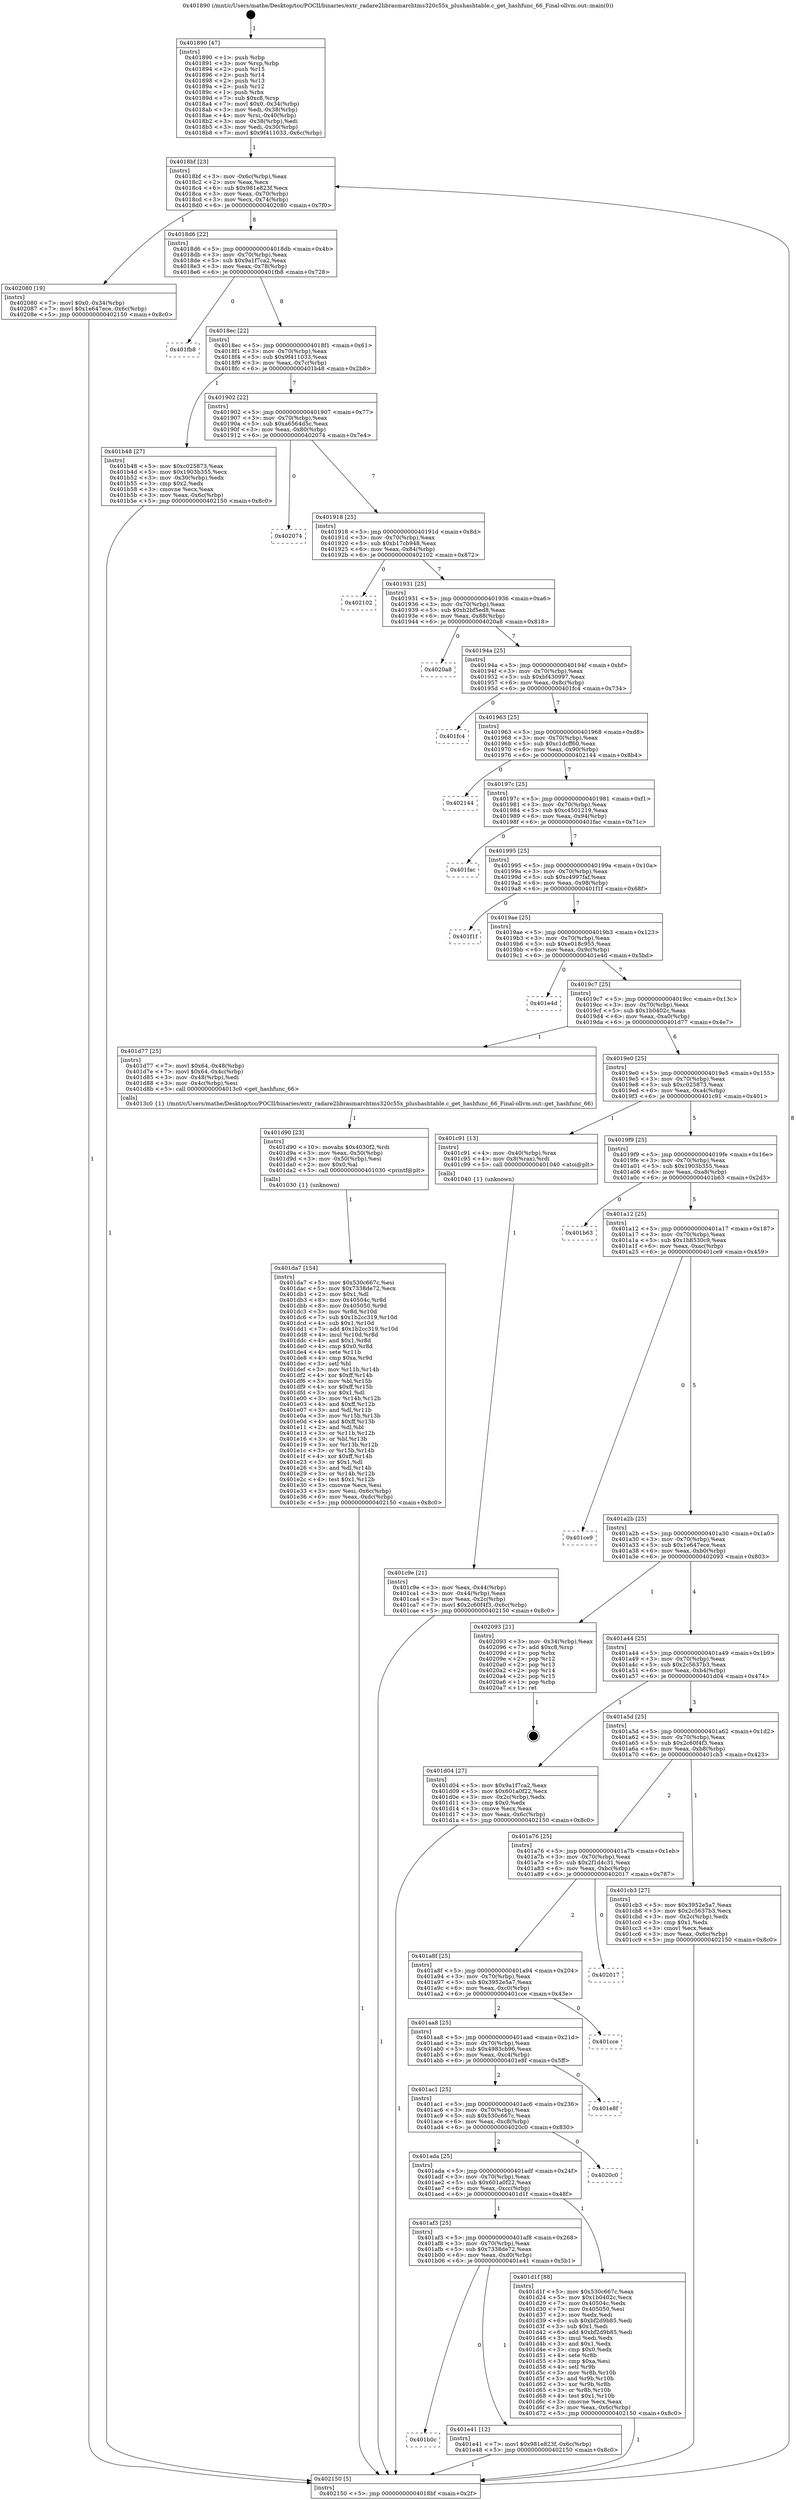 digraph "0x401890" {
  label = "0x401890 (/mnt/c/Users/mathe/Desktop/tcc/POCII/binaries/extr_radare2librasmarchtms320c55x_plushashtable.c_get_hashfunc_66_Final-ollvm.out::main(0))"
  labelloc = "t"
  node[shape=record]

  Entry [label="",width=0.3,height=0.3,shape=circle,fillcolor=black,style=filled]
  "0x4018bf" [label="{
     0x4018bf [23]\l
     | [instrs]\l
     &nbsp;&nbsp;0x4018bf \<+3\>: mov -0x6c(%rbp),%eax\l
     &nbsp;&nbsp;0x4018c2 \<+2\>: mov %eax,%ecx\l
     &nbsp;&nbsp;0x4018c4 \<+6\>: sub $0x981e823f,%ecx\l
     &nbsp;&nbsp;0x4018ca \<+3\>: mov %eax,-0x70(%rbp)\l
     &nbsp;&nbsp;0x4018cd \<+3\>: mov %ecx,-0x74(%rbp)\l
     &nbsp;&nbsp;0x4018d0 \<+6\>: je 0000000000402080 \<main+0x7f0\>\l
  }"]
  "0x402080" [label="{
     0x402080 [19]\l
     | [instrs]\l
     &nbsp;&nbsp;0x402080 \<+7\>: movl $0x0,-0x34(%rbp)\l
     &nbsp;&nbsp;0x402087 \<+7\>: movl $0x1e647ece,-0x6c(%rbp)\l
     &nbsp;&nbsp;0x40208e \<+5\>: jmp 0000000000402150 \<main+0x8c0\>\l
  }"]
  "0x4018d6" [label="{
     0x4018d6 [22]\l
     | [instrs]\l
     &nbsp;&nbsp;0x4018d6 \<+5\>: jmp 00000000004018db \<main+0x4b\>\l
     &nbsp;&nbsp;0x4018db \<+3\>: mov -0x70(%rbp),%eax\l
     &nbsp;&nbsp;0x4018de \<+5\>: sub $0x9a1f7ca2,%eax\l
     &nbsp;&nbsp;0x4018e3 \<+3\>: mov %eax,-0x78(%rbp)\l
     &nbsp;&nbsp;0x4018e6 \<+6\>: je 0000000000401fb8 \<main+0x728\>\l
  }"]
  Exit [label="",width=0.3,height=0.3,shape=circle,fillcolor=black,style=filled,peripheries=2]
  "0x401fb8" [label="{
     0x401fb8\l
  }", style=dashed]
  "0x4018ec" [label="{
     0x4018ec [22]\l
     | [instrs]\l
     &nbsp;&nbsp;0x4018ec \<+5\>: jmp 00000000004018f1 \<main+0x61\>\l
     &nbsp;&nbsp;0x4018f1 \<+3\>: mov -0x70(%rbp),%eax\l
     &nbsp;&nbsp;0x4018f4 \<+5\>: sub $0x9f411033,%eax\l
     &nbsp;&nbsp;0x4018f9 \<+3\>: mov %eax,-0x7c(%rbp)\l
     &nbsp;&nbsp;0x4018fc \<+6\>: je 0000000000401b48 \<main+0x2b8\>\l
  }"]
  "0x401b0c" [label="{
     0x401b0c\l
  }", style=dashed]
  "0x401b48" [label="{
     0x401b48 [27]\l
     | [instrs]\l
     &nbsp;&nbsp;0x401b48 \<+5\>: mov $0xc025873,%eax\l
     &nbsp;&nbsp;0x401b4d \<+5\>: mov $0x1903b355,%ecx\l
     &nbsp;&nbsp;0x401b52 \<+3\>: mov -0x30(%rbp),%edx\l
     &nbsp;&nbsp;0x401b55 \<+3\>: cmp $0x2,%edx\l
     &nbsp;&nbsp;0x401b58 \<+3\>: cmovne %ecx,%eax\l
     &nbsp;&nbsp;0x401b5b \<+3\>: mov %eax,-0x6c(%rbp)\l
     &nbsp;&nbsp;0x401b5e \<+5\>: jmp 0000000000402150 \<main+0x8c0\>\l
  }"]
  "0x401902" [label="{
     0x401902 [22]\l
     | [instrs]\l
     &nbsp;&nbsp;0x401902 \<+5\>: jmp 0000000000401907 \<main+0x77\>\l
     &nbsp;&nbsp;0x401907 \<+3\>: mov -0x70(%rbp),%eax\l
     &nbsp;&nbsp;0x40190a \<+5\>: sub $0xa6564d5c,%eax\l
     &nbsp;&nbsp;0x40190f \<+3\>: mov %eax,-0x80(%rbp)\l
     &nbsp;&nbsp;0x401912 \<+6\>: je 0000000000402074 \<main+0x7e4\>\l
  }"]
  "0x402150" [label="{
     0x402150 [5]\l
     | [instrs]\l
     &nbsp;&nbsp;0x402150 \<+5\>: jmp 00000000004018bf \<main+0x2f\>\l
  }"]
  "0x401890" [label="{
     0x401890 [47]\l
     | [instrs]\l
     &nbsp;&nbsp;0x401890 \<+1\>: push %rbp\l
     &nbsp;&nbsp;0x401891 \<+3\>: mov %rsp,%rbp\l
     &nbsp;&nbsp;0x401894 \<+2\>: push %r15\l
     &nbsp;&nbsp;0x401896 \<+2\>: push %r14\l
     &nbsp;&nbsp;0x401898 \<+2\>: push %r13\l
     &nbsp;&nbsp;0x40189a \<+2\>: push %r12\l
     &nbsp;&nbsp;0x40189c \<+1\>: push %rbx\l
     &nbsp;&nbsp;0x40189d \<+7\>: sub $0xc8,%rsp\l
     &nbsp;&nbsp;0x4018a4 \<+7\>: movl $0x0,-0x34(%rbp)\l
     &nbsp;&nbsp;0x4018ab \<+3\>: mov %edi,-0x38(%rbp)\l
     &nbsp;&nbsp;0x4018ae \<+4\>: mov %rsi,-0x40(%rbp)\l
     &nbsp;&nbsp;0x4018b2 \<+3\>: mov -0x38(%rbp),%edi\l
     &nbsp;&nbsp;0x4018b5 \<+3\>: mov %edi,-0x30(%rbp)\l
     &nbsp;&nbsp;0x4018b8 \<+7\>: movl $0x9f411033,-0x6c(%rbp)\l
  }"]
  "0x401e41" [label="{
     0x401e41 [12]\l
     | [instrs]\l
     &nbsp;&nbsp;0x401e41 \<+7\>: movl $0x981e823f,-0x6c(%rbp)\l
     &nbsp;&nbsp;0x401e48 \<+5\>: jmp 0000000000402150 \<main+0x8c0\>\l
  }"]
  "0x402074" [label="{
     0x402074\l
  }", style=dashed]
  "0x401918" [label="{
     0x401918 [25]\l
     | [instrs]\l
     &nbsp;&nbsp;0x401918 \<+5\>: jmp 000000000040191d \<main+0x8d\>\l
     &nbsp;&nbsp;0x40191d \<+3\>: mov -0x70(%rbp),%eax\l
     &nbsp;&nbsp;0x401920 \<+5\>: sub $0xb17cb948,%eax\l
     &nbsp;&nbsp;0x401925 \<+6\>: mov %eax,-0x84(%rbp)\l
     &nbsp;&nbsp;0x40192b \<+6\>: je 0000000000402102 \<main+0x872\>\l
  }"]
  "0x401da7" [label="{
     0x401da7 [154]\l
     | [instrs]\l
     &nbsp;&nbsp;0x401da7 \<+5\>: mov $0x530c667c,%esi\l
     &nbsp;&nbsp;0x401dac \<+5\>: mov $0x7338de72,%ecx\l
     &nbsp;&nbsp;0x401db1 \<+2\>: mov $0x1,%dl\l
     &nbsp;&nbsp;0x401db3 \<+8\>: mov 0x40504c,%r8d\l
     &nbsp;&nbsp;0x401dbb \<+8\>: mov 0x405050,%r9d\l
     &nbsp;&nbsp;0x401dc3 \<+3\>: mov %r8d,%r10d\l
     &nbsp;&nbsp;0x401dc6 \<+7\>: sub $0x1b2cc319,%r10d\l
     &nbsp;&nbsp;0x401dcd \<+4\>: sub $0x1,%r10d\l
     &nbsp;&nbsp;0x401dd1 \<+7\>: add $0x1b2cc319,%r10d\l
     &nbsp;&nbsp;0x401dd8 \<+4\>: imul %r10d,%r8d\l
     &nbsp;&nbsp;0x401ddc \<+4\>: and $0x1,%r8d\l
     &nbsp;&nbsp;0x401de0 \<+4\>: cmp $0x0,%r8d\l
     &nbsp;&nbsp;0x401de4 \<+4\>: sete %r11b\l
     &nbsp;&nbsp;0x401de8 \<+4\>: cmp $0xa,%r9d\l
     &nbsp;&nbsp;0x401dec \<+3\>: setl %bl\l
     &nbsp;&nbsp;0x401def \<+3\>: mov %r11b,%r14b\l
     &nbsp;&nbsp;0x401df2 \<+4\>: xor $0xff,%r14b\l
     &nbsp;&nbsp;0x401df6 \<+3\>: mov %bl,%r15b\l
     &nbsp;&nbsp;0x401df9 \<+4\>: xor $0xff,%r15b\l
     &nbsp;&nbsp;0x401dfd \<+3\>: xor $0x1,%dl\l
     &nbsp;&nbsp;0x401e00 \<+3\>: mov %r14b,%r12b\l
     &nbsp;&nbsp;0x401e03 \<+4\>: and $0xff,%r12b\l
     &nbsp;&nbsp;0x401e07 \<+3\>: and %dl,%r11b\l
     &nbsp;&nbsp;0x401e0a \<+3\>: mov %r15b,%r13b\l
     &nbsp;&nbsp;0x401e0d \<+4\>: and $0xff,%r13b\l
     &nbsp;&nbsp;0x401e11 \<+2\>: and %dl,%bl\l
     &nbsp;&nbsp;0x401e13 \<+3\>: or %r11b,%r12b\l
     &nbsp;&nbsp;0x401e16 \<+3\>: or %bl,%r13b\l
     &nbsp;&nbsp;0x401e19 \<+3\>: xor %r13b,%r12b\l
     &nbsp;&nbsp;0x401e1c \<+3\>: or %r15b,%r14b\l
     &nbsp;&nbsp;0x401e1f \<+4\>: xor $0xff,%r14b\l
     &nbsp;&nbsp;0x401e23 \<+3\>: or $0x1,%dl\l
     &nbsp;&nbsp;0x401e26 \<+3\>: and %dl,%r14b\l
     &nbsp;&nbsp;0x401e29 \<+3\>: or %r14b,%r12b\l
     &nbsp;&nbsp;0x401e2c \<+4\>: test $0x1,%r12b\l
     &nbsp;&nbsp;0x401e30 \<+3\>: cmovne %ecx,%esi\l
     &nbsp;&nbsp;0x401e33 \<+3\>: mov %esi,-0x6c(%rbp)\l
     &nbsp;&nbsp;0x401e36 \<+6\>: mov %eax,-0xdc(%rbp)\l
     &nbsp;&nbsp;0x401e3c \<+5\>: jmp 0000000000402150 \<main+0x8c0\>\l
  }"]
  "0x402102" [label="{
     0x402102\l
  }", style=dashed]
  "0x401931" [label="{
     0x401931 [25]\l
     | [instrs]\l
     &nbsp;&nbsp;0x401931 \<+5\>: jmp 0000000000401936 \<main+0xa6\>\l
     &nbsp;&nbsp;0x401936 \<+3\>: mov -0x70(%rbp),%eax\l
     &nbsp;&nbsp;0x401939 \<+5\>: sub $0xb2bf5ed8,%eax\l
     &nbsp;&nbsp;0x40193e \<+6\>: mov %eax,-0x88(%rbp)\l
     &nbsp;&nbsp;0x401944 \<+6\>: je 00000000004020a8 \<main+0x818\>\l
  }"]
  "0x401d90" [label="{
     0x401d90 [23]\l
     | [instrs]\l
     &nbsp;&nbsp;0x401d90 \<+10\>: movabs $0x4030f2,%rdi\l
     &nbsp;&nbsp;0x401d9a \<+3\>: mov %eax,-0x50(%rbp)\l
     &nbsp;&nbsp;0x401d9d \<+3\>: mov -0x50(%rbp),%esi\l
     &nbsp;&nbsp;0x401da0 \<+2\>: mov $0x0,%al\l
     &nbsp;&nbsp;0x401da2 \<+5\>: call 0000000000401030 \<printf@plt\>\l
     | [calls]\l
     &nbsp;&nbsp;0x401030 \{1\} (unknown)\l
  }"]
  "0x4020a8" [label="{
     0x4020a8\l
  }", style=dashed]
  "0x40194a" [label="{
     0x40194a [25]\l
     | [instrs]\l
     &nbsp;&nbsp;0x40194a \<+5\>: jmp 000000000040194f \<main+0xbf\>\l
     &nbsp;&nbsp;0x40194f \<+3\>: mov -0x70(%rbp),%eax\l
     &nbsp;&nbsp;0x401952 \<+5\>: sub $0xbf430997,%eax\l
     &nbsp;&nbsp;0x401957 \<+6\>: mov %eax,-0x8c(%rbp)\l
     &nbsp;&nbsp;0x40195d \<+6\>: je 0000000000401fc4 \<main+0x734\>\l
  }"]
  "0x401af3" [label="{
     0x401af3 [25]\l
     | [instrs]\l
     &nbsp;&nbsp;0x401af3 \<+5\>: jmp 0000000000401af8 \<main+0x268\>\l
     &nbsp;&nbsp;0x401af8 \<+3\>: mov -0x70(%rbp),%eax\l
     &nbsp;&nbsp;0x401afb \<+5\>: sub $0x7338de72,%eax\l
     &nbsp;&nbsp;0x401b00 \<+6\>: mov %eax,-0xd0(%rbp)\l
     &nbsp;&nbsp;0x401b06 \<+6\>: je 0000000000401e41 \<main+0x5b1\>\l
  }"]
  "0x401fc4" [label="{
     0x401fc4\l
  }", style=dashed]
  "0x401963" [label="{
     0x401963 [25]\l
     | [instrs]\l
     &nbsp;&nbsp;0x401963 \<+5\>: jmp 0000000000401968 \<main+0xd8\>\l
     &nbsp;&nbsp;0x401968 \<+3\>: mov -0x70(%rbp),%eax\l
     &nbsp;&nbsp;0x40196b \<+5\>: sub $0xc1dcff60,%eax\l
     &nbsp;&nbsp;0x401970 \<+6\>: mov %eax,-0x90(%rbp)\l
     &nbsp;&nbsp;0x401976 \<+6\>: je 0000000000402144 \<main+0x8b4\>\l
  }"]
  "0x401d1f" [label="{
     0x401d1f [88]\l
     | [instrs]\l
     &nbsp;&nbsp;0x401d1f \<+5\>: mov $0x530c667c,%eax\l
     &nbsp;&nbsp;0x401d24 \<+5\>: mov $0x1b0402c,%ecx\l
     &nbsp;&nbsp;0x401d29 \<+7\>: mov 0x40504c,%edx\l
     &nbsp;&nbsp;0x401d30 \<+7\>: mov 0x405050,%esi\l
     &nbsp;&nbsp;0x401d37 \<+2\>: mov %edx,%edi\l
     &nbsp;&nbsp;0x401d39 \<+6\>: sub $0xbf2d9b85,%edi\l
     &nbsp;&nbsp;0x401d3f \<+3\>: sub $0x1,%edi\l
     &nbsp;&nbsp;0x401d42 \<+6\>: add $0xbf2d9b85,%edi\l
     &nbsp;&nbsp;0x401d48 \<+3\>: imul %edi,%edx\l
     &nbsp;&nbsp;0x401d4b \<+3\>: and $0x1,%edx\l
     &nbsp;&nbsp;0x401d4e \<+3\>: cmp $0x0,%edx\l
     &nbsp;&nbsp;0x401d51 \<+4\>: sete %r8b\l
     &nbsp;&nbsp;0x401d55 \<+3\>: cmp $0xa,%esi\l
     &nbsp;&nbsp;0x401d58 \<+4\>: setl %r9b\l
     &nbsp;&nbsp;0x401d5c \<+3\>: mov %r8b,%r10b\l
     &nbsp;&nbsp;0x401d5f \<+3\>: and %r9b,%r10b\l
     &nbsp;&nbsp;0x401d62 \<+3\>: xor %r9b,%r8b\l
     &nbsp;&nbsp;0x401d65 \<+3\>: or %r8b,%r10b\l
     &nbsp;&nbsp;0x401d68 \<+4\>: test $0x1,%r10b\l
     &nbsp;&nbsp;0x401d6c \<+3\>: cmovne %ecx,%eax\l
     &nbsp;&nbsp;0x401d6f \<+3\>: mov %eax,-0x6c(%rbp)\l
     &nbsp;&nbsp;0x401d72 \<+5\>: jmp 0000000000402150 \<main+0x8c0\>\l
  }"]
  "0x402144" [label="{
     0x402144\l
  }", style=dashed]
  "0x40197c" [label="{
     0x40197c [25]\l
     | [instrs]\l
     &nbsp;&nbsp;0x40197c \<+5\>: jmp 0000000000401981 \<main+0xf1\>\l
     &nbsp;&nbsp;0x401981 \<+3\>: mov -0x70(%rbp),%eax\l
     &nbsp;&nbsp;0x401984 \<+5\>: sub $0xc4501219,%eax\l
     &nbsp;&nbsp;0x401989 \<+6\>: mov %eax,-0x94(%rbp)\l
     &nbsp;&nbsp;0x40198f \<+6\>: je 0000000000401fac \<main+0x71c\>\l
  }"]
  "0x401ada" [label="{
     0x401ada [25]\l
     | [instrs]\l
     &nbsp;&nbsp;0x401ada \<+5\>: jmp 0000000000401adf \<main+0x24f\>\l
     &nbsp;&nbsp;0x401adf \<+3\>: mov -0x70(%rbp),%eax\l
     &nbsp;&nbsp;0x401ae2 \<+5\>: sub $0x601a0f22,%eax\l
     &nbsp;&nbsp;0x401ae7 \<+6\>: mov %eax,-0xcc(%rbp)\l
     &nbsp;&nbsp;0x401aed \<+6\>: je 0000000000401d1f \<main+0x48f\>\l
  }"]
  "0x401fac" [label="{
     0x401fac\l
  }", style=dashed]
  "0x401995" [label="{
     0x401995 [25]\l
     | [instrs]\l
     &nbsp;&nbsp;0x401995 \<+5\>: jmp 000000000040199a \<main+0x10a\>\l
     &nbsp;&nbsp;0x40199a \<+3\>: mov -0x70(%rbp),%eax\l
     &nbsp;&nbsp;0x40199d \<+5\>: sub $0xc4997faf,%eax\l
     &nbsp;&nbsp;0x4019a2 \<+6\>: mov %eax,-0x98(%rbp)\l
     &nbsp;&nbsp;0x4019a8 \<+6\>: je 0000000000401f1f \<main+0x68f\>\l
  }"]
  "0x4020c0" [label="{
     0x4020c0\l
  }", style=dashed]
  "0x401f1f" [label="{
     0x401f1f\l
  }", style=dashed]
  "0x4019ae" [label="{
     0x4019ae [25]\l
     | [instrs]\l
     &nbsp;&nbsp;0x4019ae \<+5\>: jmp 00000000004019b3 \<main+0x123\>\l
     &nbsp;&nbsp;0x4019b3 \<+3\>: mov -0x70(%rbp),%eax\l
     &nbsp;&nbsp;0x4019b6 \<+5\>: sub $0xe018c955,%eax\l
     &nbsp;&nbsp;0x4019bb \<+6\>: mov %eax,-0x9c(%rbp)\l
     &nbsp;&nbsp;0x4019c1 \<+6\>: je 0000000000401e4d \<main+0x5bd\>\l
  }"]
  "0x401ac1" [label="{
     0x401ac1 [25]\l
     | [instrs]\l
     &nbsp;&nbsp;0x401ac1 \<+5\>: jmp 0000000000401ac6 \<main+0x236\>\l
     &nbsp;&nbsp;0x401ac6 \<+3\>: mov -0x70(%rbp),%eax\l
     &nbsp;&nbsp;0x401ac9 \<+5\>: sub $0x530c667c,%eax\l
     &nbsp;&nbsp;0x401ace \<+6\>: mov %eax,-0xc8(%rbp)\l
     &nbsp;&nbsp;0x401ad4 \<+6\>: je 00000000004020c0 \<main+0x830\>\l
  }"]
  "0x401e4d" [label="{
     0x401e4d\l
  }", style=dashed]
  "0x4019c7" [label="{
     0x4019c7 [25]\l
     | [instrs]\l
     &nbsp;&nbsp;0x4019c7 \<+5\>: jmp 00000000004019cc \<main+0x13c\>\l
     &nbsp;&nbsp;0x4019cc \<+3\>: mov -0x70(%rbp),%eax\l
     &nbsp;&nbsp;0x4019cf \<+5\>: sub $0x1b0402c,%eax\l
     &nbsp;&nbsp;0x4019d4 \<+6\>: mov %eax,-0xa0(%rbp)\l
     &nbsp;&nbsp;0x4019da \<+6\>: je 0000000000401d77 \<main+0x4e7\>\l
  }"]
  "0x401e8f" [label="{
     0x401e8f\l
  }", style=dashed]
  "0x401d77" [label="{
     0x401d77 [25]\l
     | [instrs]\l
     &nbsp;&nbsp;0x401d77 \<+7\>: movl $0x64,-0x48(%rbp)\l
     &nbsp;&nbsp;0x401d7e \<+7\>: movl $0x64,-0x4c(%rbp)\l
     &nbsp;&nbsp;0x401d85 \<+3\>: mov -0x48(%rbp),%edi\l
     &nbsp;&nbsp;0x401d88 \<+3\>: mov -0x4c(%rbp),%esi\l
     &nbsp;&nbsp;0x401d8b \<+5\>: call 00000000004013c0 \<get_hashfunc_66\>\l
     | [calls]\l
     &nbsp;&nbsp;0x4013c0 \{1\} (/mnt/c/Users/mathe/Desktop/tcc/POCII/binaries/extr_radare2librasmarchtms320c55x_plushashtable.c_get_hashfunc_66_Final-ollvm.out::get_hashfunc_66)\l
  }"]
  "0x4019e0" [label="{
     0x4019e0 [25]\l
     | [instrs]\l
     &nbsp;&nbsp;0x4019e0 \<+5\>: jmp 00000000004019e5 \<main+0x155\>\l
     &nbsp;&nbsp;0x4019e5 \<+3\>: mov -0x70(%rbp),%eax\l
     &nbsp;&nbsp;0x4019e8 \<+5\>: sub $0xc025873,%eax\l
     &nbsp;&nbsp;0x4019ed \<+6\>: mov %eax,-0xa4(%rbp)\l
     &nbsp;&nbsp;0x4019f3 \<+6\>: je 0000000000401c91 \<main+0x401\>\l
  }"]
  "0x401aa8" [label="{
     0x401aa8 [25]\l
     | [instrs]\l
     &nbsp;&nbsp;0x401aa8 \<+5\>: jmp 0000000000401aad \<main+0x21d\>\l
     &nbsp;&nbsp;0x401aad \<+3\>: mov -0x70(%rbp),%eax\l
     &nbsp;&nbsp;0x401ab0 \<+5\>: sub $0x4983cb96,%eax\l
     &nbsp;&nbsp;0x401ab5 \<+6\>: mov %eax,-0xc4(%rbp)\l
     &nbsp;&nbsp;0x401abb \<+6\>: je 0000000000401e8f \<main+0x5ff\>\l
  }"]
  "0x401c91" [label="{
     0x401c91 [13]\l
     | [instrs]\l
     &nbsp;&nbsp;0x401c91 \<+4\>: mov -0x40(%rbp),%rax\l
     &nbsp;&nbsp;0x401c95 \<+4\>: mov 0x8(%rax),%rdi\l
     &nbsp;&nbsp;0x401c99 \<+5\>: call 0000000000401040 \<atoi@plt\>\l
     | [calls]\l
     &nbsp;&nbsp;0x401040 \{1\} (unknown)\l
  }"]
  "0x4019f9" [label="{
     0x4019f9 [25]\l
     | [instrs]\l
     &nbsp;&nbsp;0x4019f9 \<+5\>: jmp 00000000004019fe \<main+0x16e\>\l
     &nbsp;&nbsp;0x4019fe \<+3\>: mov -0x70(%rbp),%eax\l
     &nbsp;&nbsp;0x401a01 \<+5\>: sub $0x1903b355,%eax\l
     &nbsp;&nbsp;0x401a06 \<+6\>: mov %eax,-0xa8(%rbp)\l
     &nbsp;&nbsp;0x401a0c \<+6\>: je 0000000000401b63 \<main+0x2d3\>\l
  }"]
  "0x401c9e" [label="{
     0x401c9e [21]\l
     | [instrs]\l
     &nbsp;&nbsp;0x401c9e \<+3\>: mov %eax,-0x44(%rbp)\l
     &nbsp;&nbsp;0x401ca1 \<+3\>: mov -0x44(%rbp),%eax\l
     &nbsp;&nbsp;0x401ca4 \<+3\>: mov %eax,-0x2c(%rbp)\l
     &nbsp;&nbsp;0x401ca7 \<+7\>: movl $0x2c60f4f3,-0x6c(%rbp)\l
     &nbsp;&nbsp;0x401cae \<+5\>: jmp 0000000000402150 \<main+0x8c0\>\l
  }"]
  "0x401cce" [label="{
     0x401cce\l
  }", style=dashed]
  "0x401b63" [label="{
     0x401b63\l
  }", style=dashed]
  "0x401a12" [label="{
     0x401a12 [25]\l
     | [instrs]\l
     &nbsp;&nbsp;0x401a12 \<+5\>: jmp 0000000000401a17 \<main+0x187\>\l
     &nbsp;&nbsp;0x401a17 \<+3\>: mov -0x70(%rbp),%eax\l
     &nbsp;&nbsp;0x401a1a \<+5\>: sub $0x1b8530c9,%eax\l
     &nbsp;&nbsp;0x401a1f \<+6\>: mov %eax,-0xac(%rbp)\l
     &nbsp;&nbsp;0x401a25 \<+6\>: je 0000000000401ce9 \<main+0x459\>\l
  }"]
  "0x401a8f" [label="{
     0x401a8f [25]\l
     | [instrs]\l
     &nbsp;&nbsp;0x401a8f \<+5\>: jmp 0000000000401a94 \<main+0x204\>\l
     &nbsp;&nbsp;0x401a94 \<+3\>: mov -0x70(%rbp),%eax\l
     &nbsp;&nbsp;0x401a97 \<+5\>: sub $0x3952e5a7,%eax\l
     &nbsp;&nbsp;0x401a9c \<+6\>: mov %eax,-0xc0(%rbp)\l
     &nbsp;&nbsp;0x401aa2 \<+6\>: je 0000000000401cce \<main+0x43e\>\l
  }"]
  "0x401ce9" [label="{
     0x401ce9\l
  }", style=dashed]
  "0x401a2b" [label="{
     0x401a2b [25]\l
     | [instrs]\l
     &nbsp;&nbsp;0x401a2b \<+5\>: jmp 0000000000401a30 \<main+0x1a0\>\l
     &nbsp;&nbsp;0x401a30 \<+3\>: mov -0x70(%rbp),%eax\l
     &nbsp;&nbsp;0x401a33 \<+5\>: sub $0x1e647ece,%eax\l
     &nbsp;&nbsp;0x401a38 \<+6\>: mov %eax,-0xb0(%rbp)\l
     &nbsp;&nbsp;0x401a3e \<+6\>: je 0000000000402093 \<main+0x803\>\l
  }"]
  "0x402017" [label="{
     0x402017\l
  }", style=dashed]
  "0x402093" [label="{
     0x402093 [21]\l
     | [instrs]\l
     &nbsp;&nbsp;0x402093 \<+3\>: mov -0x34(%rbp),%eax\l
     &nbsp;&nbsp;0x402096 \<+7\>: add $0xc8,%rsp\l
     &nbsp;&nbsp;0x40209d \<+1\>: pop %rbx\l
     &nbsp;&nbsp;0x40209e \<+2\>: pop %r12\l
     &nbsp;&nbsp;0x4020a0 \<+2\>: pop %r13\l
     &nbsp;&nbsp;0x4020a2 \<+2\>: pop %r14\l
     &nbsp;&nbsp;0x4020a4 \<+2\>: pop %r15\l
     &nbsp;&nbsp;0x4020a6 \<+1\>: pop %rbp\l
     &nbsp;&nbsp;0x4020a7 \<+1\>: ret\l
  }"]
  "0x401a44" [label="{
     0x401a44 [25]\l
     | [instrs]\l
     &nbsp;&nbsp;0x401a44 \<+5\>: jmp 0000000000401a49 \<main+0x1b9\>\l
     &nbsp;&nbsp;0x401a49 \<+3\>: mov -0x70(%rbp),%eax\l
     &nbsp;&nbsp;0x401a4c \<+5\>: sub $0x2c5637b3,%eax\l
     &nbsp;&nbsp;0x401a51 \<+6\>: mov %eax,-0xb4(%rbp)\l
     &nbsp;&nbsp;0x401a57 \<+6\>: je 0000000000401d04 \<main+0x474\>\l
  }"]
  "0x401a76" [label="{
     0x401a76 [25]\l
     | [instrs]\l
     &nbsp;&nbsp;0x401a76 \<+5\>: jmp 0000000000401a7b \<main+0x1eb\>\l
     &nbsp;&nbsp;0x401a7b \<+3\>: mov -0x70(%rbp),%eax\l
     &nbsp;&nbsp;0x401a7e \<+5\>: sub $0x2f1d4c31,%eax\l
     &nbsp;&nbsp;0x401a83 \<+6\>: mov %eax,-0xbc(%rbp)\l
     &nbsp;&nbsp;0x401a89 \<+6\>: je 0000000000402017 \<main+0x787\>\l
  }"]
  "0x401d04" [label="{
     0x401d04 [27]\l
     | [instrs]\l
     &nbsp;&nbsp;0x401d04 \<+5\>: mov $0x9a1f7ca2,%eax\l
     &nbsp;&nbsp;0x401d09 \<+5\>: mov $0x601a0f22,%ecx\l
     &nbsp;&nbsp;0x401d0e \<+3\>: mov -0x2c(%rbp),%edx\l
     &nbsp;&nbsp;0x401d11 \<+3\>: cmp $0x0,%edx\l
     &nbsp;&nbsp;0x401d14 \<+3\>: cmove %ecx,%eax\l
     &nbsp;&nbsp;0x401d17 \<+3\>: mov %eax,-0x6c(%rbp)\l
     &nbsp;&nbsp;0x401d1a \<+5\>: jmp 0000000000402150 \<main+0x8c0\>\l
  }"]
  "0x401a5d" [label="{
     0x401a5d [25]\l
     | [instrs]\l
     &nbsp;&nbsp;0x401a5d \<+5\>: jmp 0000000000401a62 \<main+0x1d2\>\l
     &nbsp;&nbsp;0x401a62 \<+3\>: mov -0x70(%rbp),%eax\l
     &nbsp;&nbsp;0x401a65 \<+5\>: sub $0x2c60f4f3,%eax\l
     &nbsp;&nbsp;0x401a6a \<+6\>: mov %eax,-0xb8(%rbp)\l
     &nbsp;&nbsp;0x401a70 \<+6\>: je 0000000000401cb3 \<main+0x423\>\l
  }"]
  "0x401cb3" [label="{
     0x401cb3 [27]\l
     | [instrs]\l
     &nbsp;&nbsp;0x401cb3 \<+5\>: mov $0x3952e5a7,%eax\l
     &nbsp;&nbsp;0x401cb8 \<+5\>: mov $0x2c5637b3,%ecx\l
     &nbsp;&nbsp;0x401cbd \<+3\>: mov -0x2c(%rbp),%edx\l
     &nbsp;&nbsp;0x401cc0 \<+3\>: cmp $0x1,%edx\l
     &nbsp;&nbsp;0x401cc3 \<+3\>: cmovl %ecx,%eax\l
     &nbsp;&nbsp;0x401cc6 \<+3\>: mov %eax,-0x6c(%rbp)\l
     &nbsp;&nbsp;0x401cc9 \<+5\>: jmp 0000000000402150 \<main+0x8c0\>\l
  }"]
  Entry -> "0x401890" [label=" 1"]
  "0x4018bf" -> "0x402080" [label=" 1"]
  "0x4018bf" -> "0x4018d6" [label=" 8"]
  "0x402093" -> Exit [label=" 1"]
  "0x4018d6" -> "0x401fb8" [label=" 0"]
  "0x4018d6" -> "0x4018ec" [label=" 8"]
  "0x402080" -> "0x402150" [label=" 1"]
  "0x4018ec" -> "0x401b48" [label=" 1"]
  "0x4018ec" -> "0x401902" [label=" 7"]
  "0x401b48" -> "0x402150" [label=" 1"]
  "0x401890" -> "0x4018bf" [label=" 1"]
  "0x402150" -> "0x4018bf" [label=" 8"]
  "0x401e41" -> "0x402150" [label=" 1"]
  "0x401902" -> "0x402074" [label=" 0"]
  "0x401902" -> "0x401918" [label=" 7"]
  "0x401af3" -> "0x401b0c" [label=" 0"]
  "0x401918" -> "0x402102" [label=" 0"]
  "0x401918" -> "0x401931" [label=" 7"]
  "0x401af3" -> "0x401e41" [label=" 1"]
  "0x401931" -> "0x4020a8" [label=" 0"]
  "0x401931" -> "0x40194a" [label=" 7"]
  "0x401da7" -> "0x402150" [label=" 1"]
  "0x40194a" -> "0x401fc4" [label=" 0"]
  "0x40194a" -> "0x401963" [label=" 7"]
  "0x401d90" -> "0x401da7" [label=" 1"]
  "0x401963" -> "0x402144" [label=" 0"]
  "0x401963" -> "0x40197c" [label=" 7"]
  "0x401d77" -> "0x401d90" [label=" 1"]
  "0x40197c" -> "0x401fac" [label=" 0"]
  "0x40197c" -> "0x401995" [label=" 7"]
  "0x401ada" -> "0x401af3" [label=" 1"]
  "0x401995" -> "0x401f1f" [label=" 0"]
  "0x401995" -> "0x4019ae" [label=" 7"]
  "0x401ada" -> "0x401d1f" [label=" 1"]
  "0x4019ae" -> "0x401e4d" [label=" 0"]
  "0x4019ae" -> "0x4019c7" [label=" 7"]
  "0x401ac1" -> "0x401ada" [label=" 2"]
  "0x4019c7" -> "0x401d77" [label=" 1"]
  "0x4019c7" -> "0x4019e0" [label=" 6"]
  "0x401ac1" -> "0x4020c0" [label=" 0"]
  "0x4019e0" -> "0x401c91" [label=" 1"]
  "0x4019e0" -> "0x4019f9" [label=" 5"]
  "0x401c91" -> "0x401c9e" [label=" 1"]
  "0x401c9e" -> "0x402150" [label=" 1"]
  "0x401aa8" -> "0x401ac1" [label=" 2"]
  "0x4019f9" -> "0x401b63" [label=" 0"]
  "0x4019f9" -> "0x401a12" [label=" 5"]
  "0x401aa8" -> "0x401e8f" [label=" 0"]
  "0x401a12" -> "0x401ce9" [label=" 0"]
  "0x401a12" -> "0x401a2b" [label=" 5"]
  "0x401a8f" -> "0x401aa8" [label=" 2"]
  "0x401a2b" -> "0x402093" [label=" 1"]
  "0x401a2b" -> "0x401a44" [label=" 4"]
  "0x401a8f" -> "0x401cce" [label=" 0"]
  "0x401a44" -> "0x401d04" [label=" 1"]
  "0x401a44" -> "0x401a5d" [label=" 3"]
  "0x401a76" -> "0x401a8f" [label=" 2"]
  "0x401a5d" -> "0x401cb3" [label=" 1"]
  "0x401a5d" -> "0x401a76" [label=" 2"]
  "0x401cb3" -> "0x402150" [label=" 1"]
  "0x401d04" -> "0x402150" [label=" 1"]
  "0x401d1f" -> "0x402150" [label=" 1"]
  "0x401a76" -> "0x402017" [label=" 0"]
}
